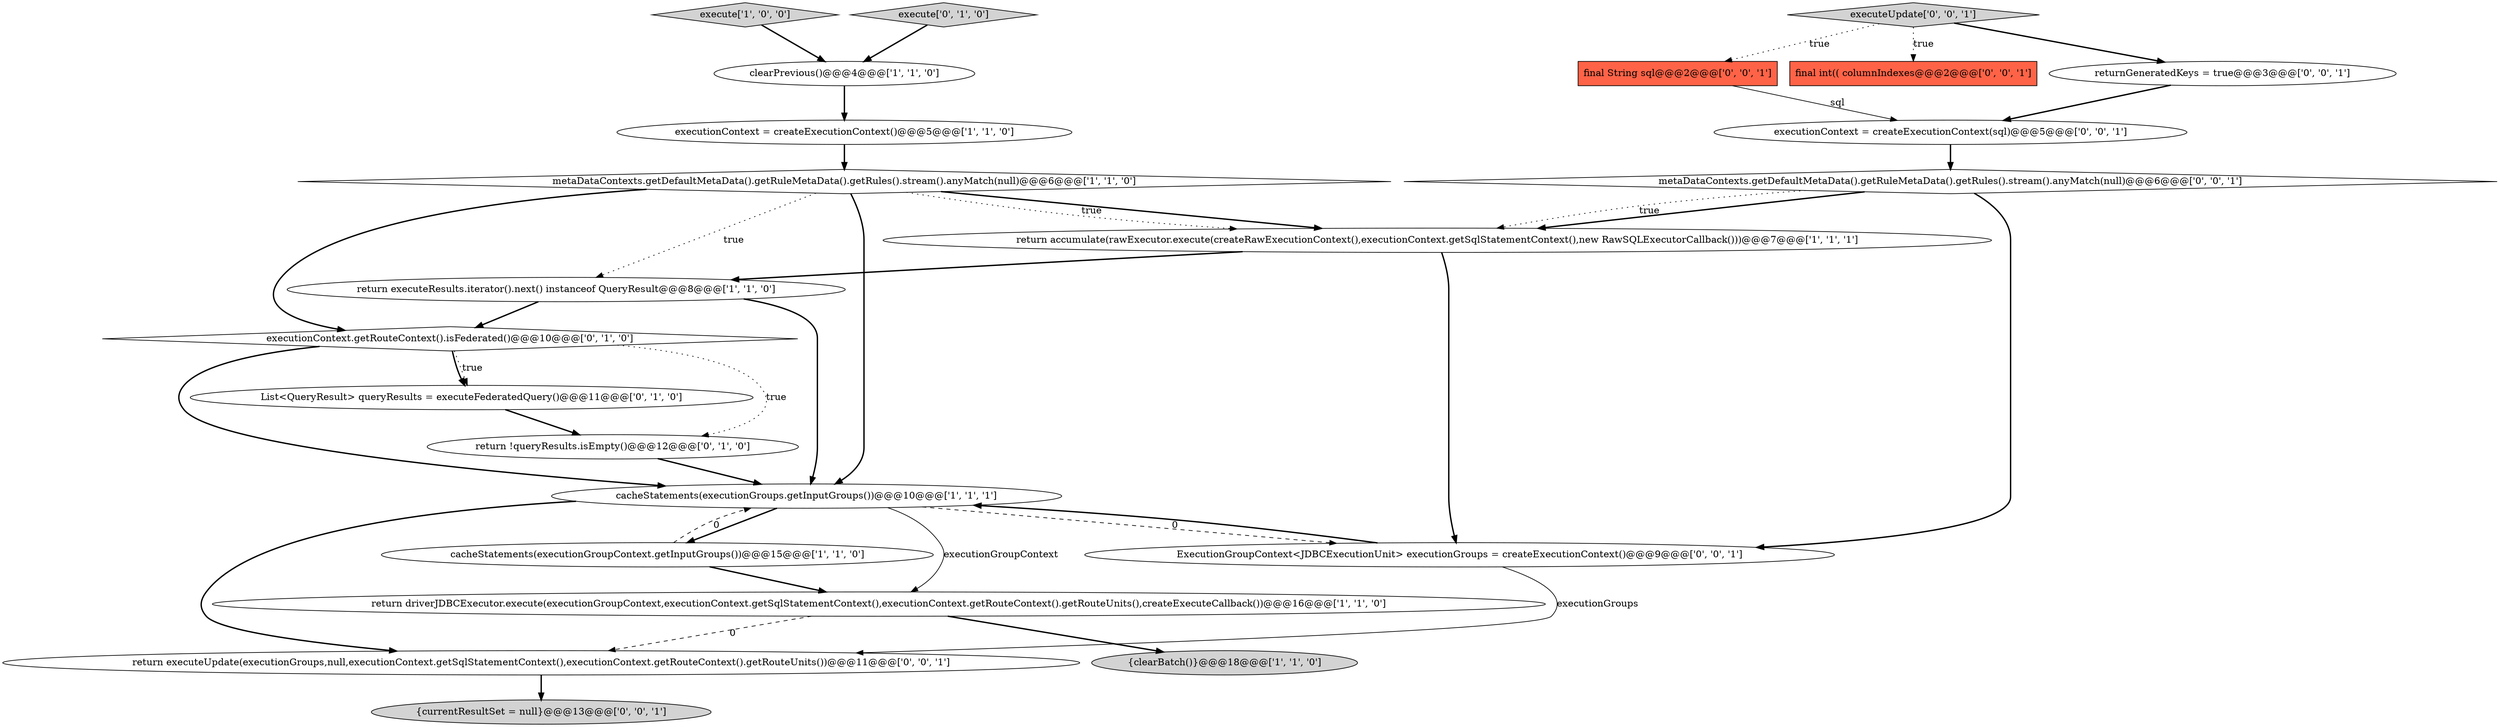 digraph {
10 [style = filled, label = "executionContext.getRouteContext().isFederated()@@@10@@@['0', '1', '0']", fillcolor = white, shape = diamond image = "AAA1AAABBB2BBB"];
13 [style = filled, label = "return !queryResults.isEmpty()@@@12@@@['0', '1', '0']", fillcolor = white, shape = ellipse image = "AAA1AAABBB2BBB"];
12 [style = filled, label = "List<QueryResult> queryResults = executeFederatedQuery()@@@11@@@['0', '1', '0']", fillcolor = white, shape = ellipse image = "AAA1AAABBB2BBB"];
0 [style = filled, label = "return driverJDBCExecutor.execute(executionGroupContext,executionContext.getSqlStatementContext(),executionContext.getRouteContext().getRouteUnits(),createExecuteCallback())@@@16@@@['1', '1', '0']", fillcolor = white, shape = ellipse image = "AAA0AAABBB1BBB"];
16 [style = filled, label = "final int(( columnIndexes@@@2@@@['0', '0', '1']", fillcolor = tomato, shape = box image = "AAA0AAABBB3BBB"];
20 [style = filled, label = "returnGeneratedKeys = true@@@3@@@['0', '0', '1']", fillcolor = white, shape = ellipse image = "AAA0AAABBB3BBB"];
17 [style = filled, label = "ExecutionGroupContext<JDBCExecutionUnit> executionGroups = createExecutionContext()@@@9@@@['0', '0', '1']", fillcolor = white, shape = ellipse image = "AAA0AAABBB3BBB"];
22 [style = filled, label = "return executeUpdate(executionGroups,null,executionContext.getSqlStatementContext(),executionContext.getRouteContext().getRouteUnits())@@@11@@@['0', '0', '1']", fillcolor = white, shape = ellipse image = "AAA0AAABBB3BBB"];
9 [style = filled, label = "return accumulate(rawExecutor.execute(createRawExecutionContext(),executionContext.getSqlStatementContext(),new RawSQLExecutorCallback()))@@@7@@@['1', '1', '1']", fillcolor = white, shape = ellipse image = "AAA0AAABBB1BBB"];
4 [style = filled, label = "{clearBatch()}@@@18@@@['1', '1', '0']", fillcolor = lightgray, shape = ellipse image = "AAA0AAABBB1BBB"];
7 [style = filled, label = "clearPrevious()@@@4@@@['1', '1', '0']", fillcolor = white, shape = ellipse image = "AAA0AAABBB1BBB"];
18 [style = filled, label = "final String sql@@@2@@@['0', '0', '1']", fillcolor = tomato, shape = box image = "AAA0AAABBB3BBB"];
3 [style = filled, label = "cacheStatements(executionGroupContext.getInputGroups())@@@15@@@['1', '1', '0']", fillcolor = white, shape = ellipse image = "AAA0AAABBB1BBB"];
19 [style = filled, label = "executionContext = createExecutionContext(sql)@@@5@@@['0', '0', '1']", fillcolor = white, shape = ellipse image = "AAA0AAABBB3BBB"];
15 [style = filled, label = "executeUpdate['0', '0', '1']", fillcolor = lightgray, shape = diamond image = "AAA0AAABBB3BBB"];
5 [style = filled, label = "executionContext = createExecutionContext()@@@5@@@['1', '1', '0']", fillcolor = white, shape = ellipse image = "AAA0AAABBB1BBB"];
8 [style = filled, label = "execute['1', '0', '0']", fillcolor = lightgray, shape = diamond image = "AAA0AAABBB1BBB"];
1 [style = filled, label = "return executeResults.iterator().next() instanceof QueryResult@@@8@@@['1', '1', '0']", fillcolor = white, shape = ellipse image = "AAA0AAABBB1BBB"];
14 [style = filled, label = "metaDataContexts.getDefaultMetaData().getRuleMetaData().getRules().stream().anyMatch(null)@@@6@@@['0', '0', '1']", fillcolor = white, shape = diamond image = "AAA0AAABBB3BBB"];
2 [style = filled, label = "cacheStatements(executionGroups.getInputGroups())@@@10@@@['1', '1', '1']", fillcolor = white, shape = ellipse image = "AAA0AAABBB1BBB"];
6 [style = filled, label = "metaDataContexts.getDefaultMetaData().getRuleMetaData().getRules().stream().anyMatch(null)@@@6@@@['1', '1', '0']", fillcolor = white, shape = diamond image = "AAA0AAABBB1BBB"];
21 [style = filled, label = "{currentResultSet = null}@@@13@@@['0', '0', '1']", fillcolor = lightgray, shape = ellipse image = "AAA0AAABBB3BBB"];
11 [style = filled, label = "execute['0', '1', '0']", fillcolor = lightgray, shape = diamond image = "AAA0AAABBB2BBB"];
14->17 [style = bold, label=""];
18->19 [style = solid, label="sql"];
10->13 [style = dotted, label="true"];
0->4 [style = bold, label=""];
10->2 [style = bold, label=""];
1->10 [style = bold, label=""];
10->12 [style = dotted, label="true"];
2->17 [style = dashed, label="0"];
15->18 [style = dotted, label="true"];
6->1 [style = dotted, label="true"];
14->9 [style = bold, label=""];
6->2 [style = bold, label=""];
20->19 [style = bold, label=""];
11->7 [style = bold, label=""];
10->12 [style = bold, label=""];
6->10 [style = bold, label=""];
12->13 [style = bold, label=""];
2->3 [style = bold, label=""];
6->9 [style = bold, label=""];
2->0 [style = solid, label="executionGroupContext"];
9->17 [style = bold, label=""];
3->0 [style = bold, label=""];
2->22 [style = bold, label=""];
3->2 [style = dashed, label="0"];
15->20 [style = bold, label=""];
7->5 [style = bold, label=""];
6->9 [style = dotted, label="true"];
8->7 [style = bold, label=""];
15->16 [style = dotted, label="true"];
19->14 [style = bold, label=""];
22->21 [style = bold, label=""];
17->22 [style = solid, label="executionGroups"];
13->2 [style = bold, label=""];
9->1 [style = bold, label=""];
0->22 [style = dashed, label="0"];
1->2 [style = bold, label=""];
5->6 [style = bold, label=""];
17->2 [style = bold, label=""];
14->9 [style = dotted, label="true"];
}
